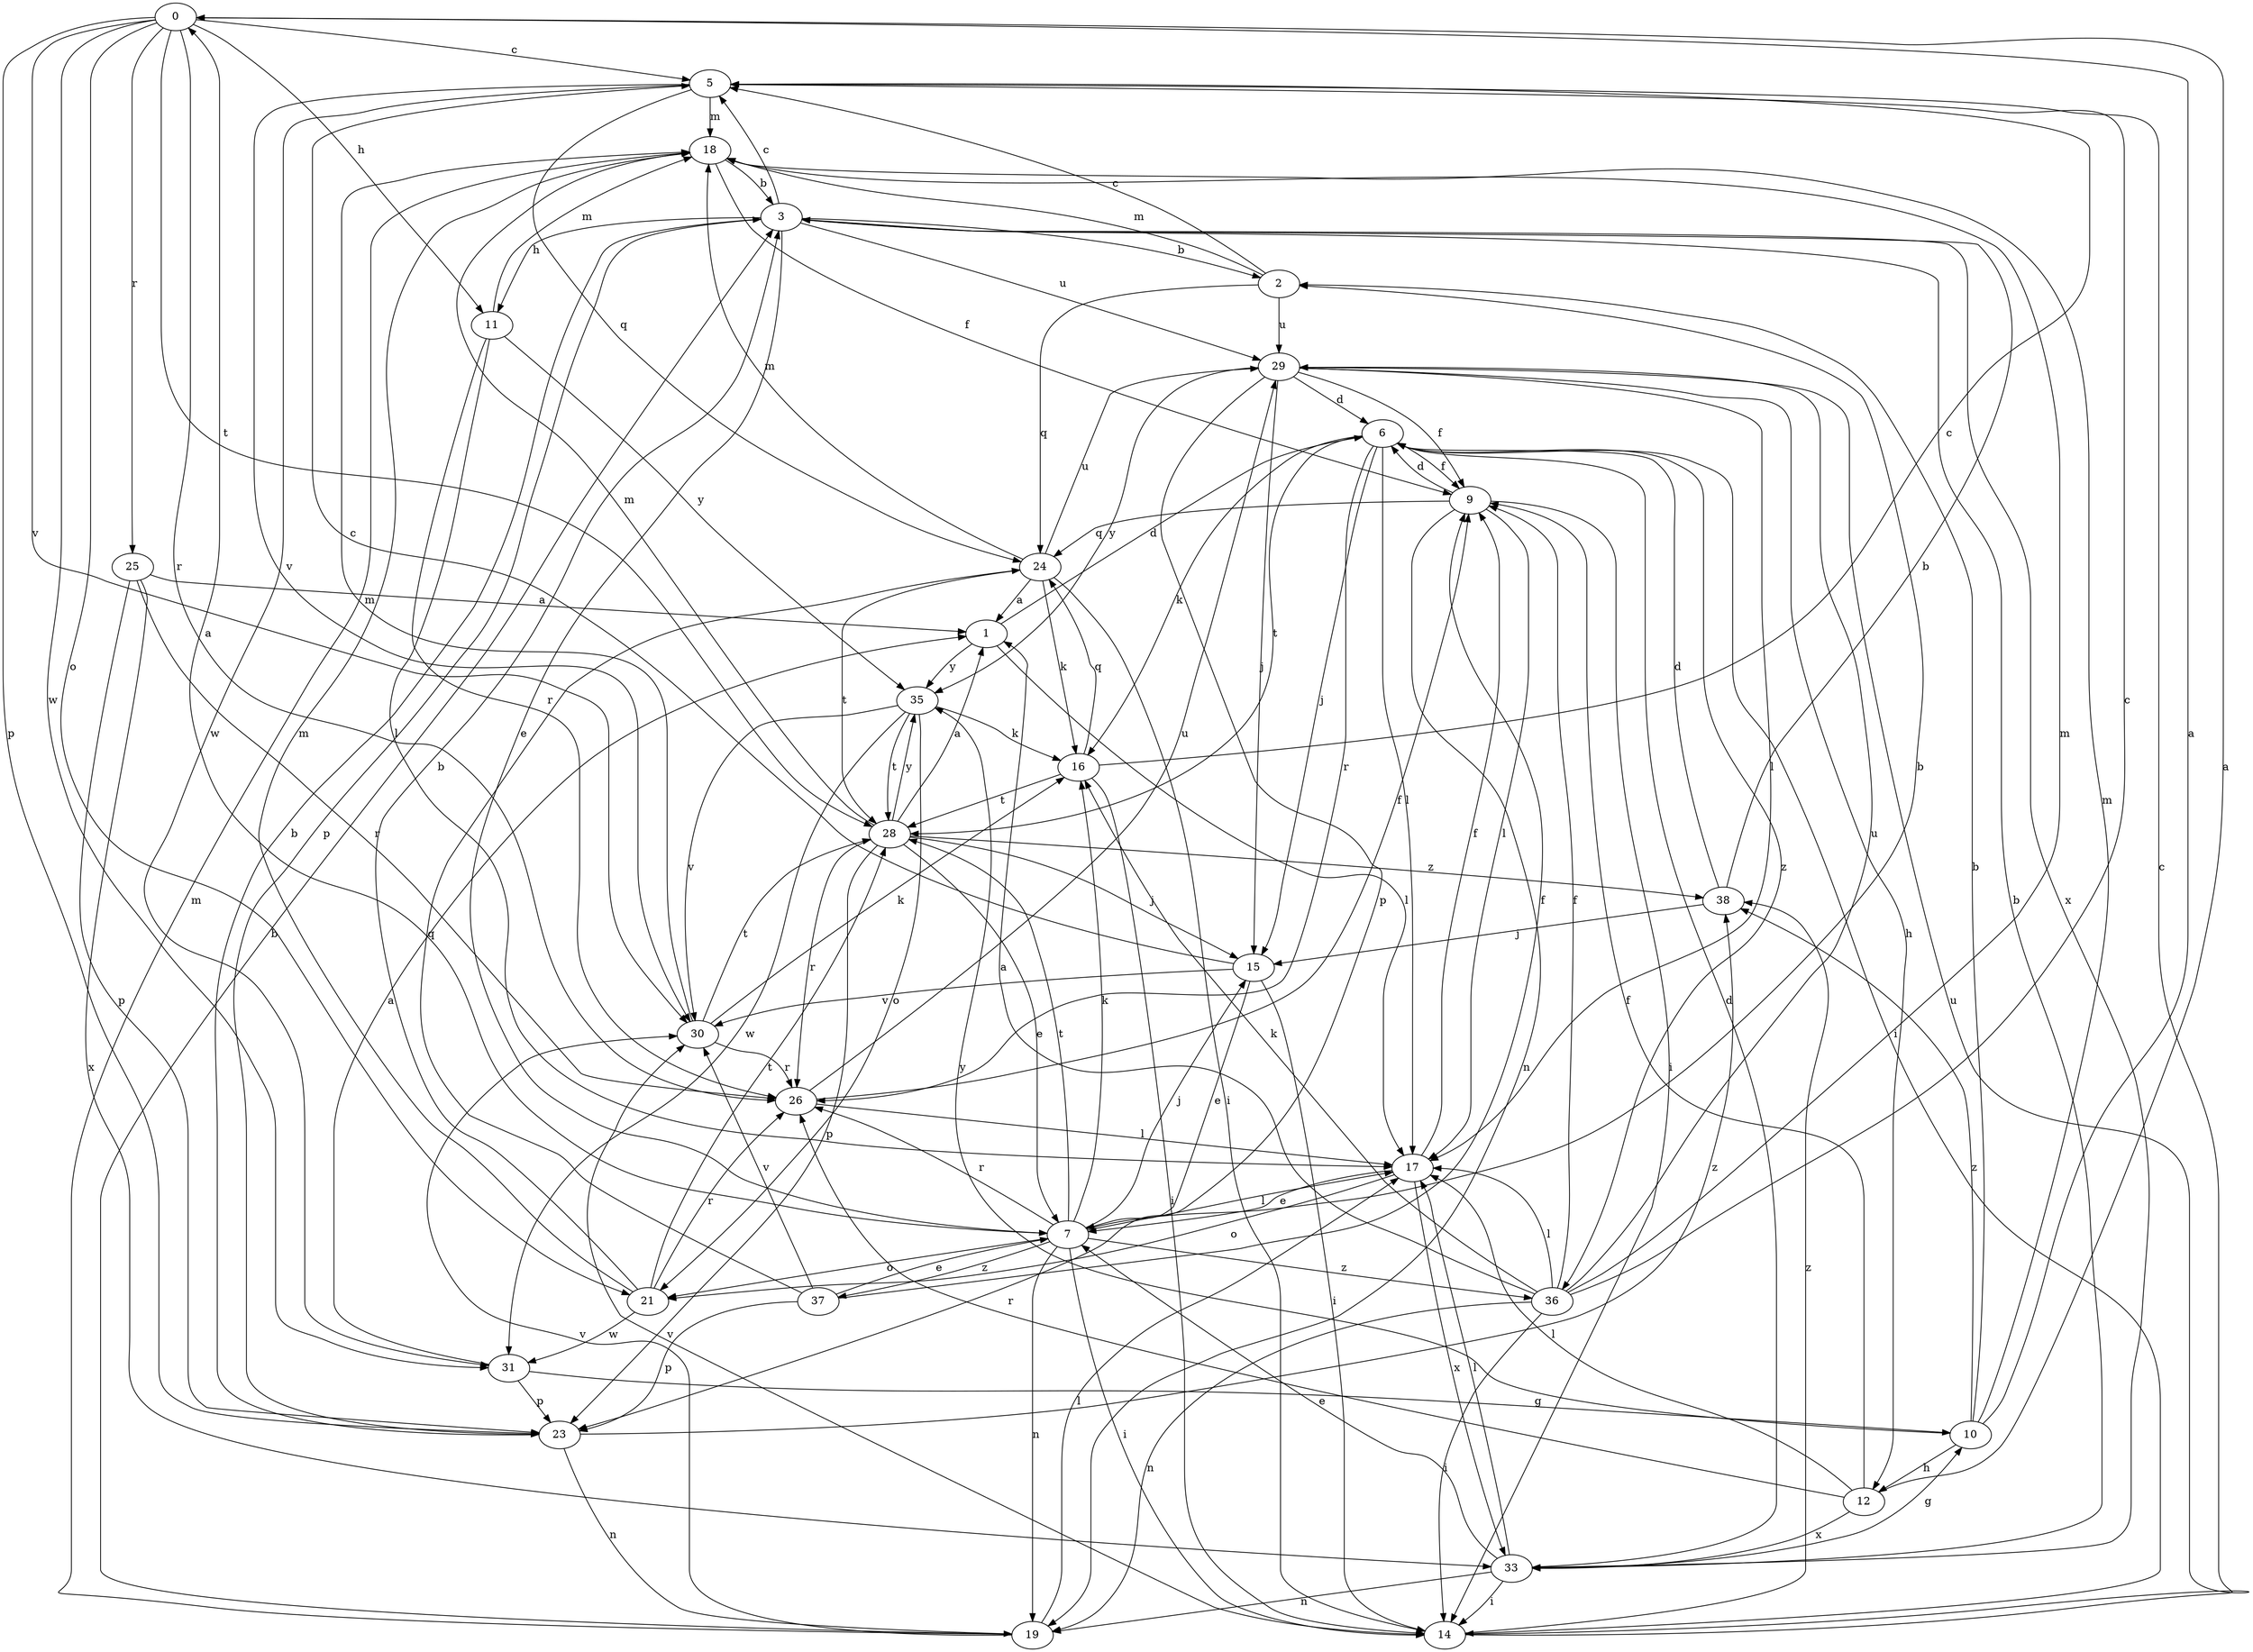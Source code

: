 strict digraph  {
0;
1;
2;
3;
5;
6;
7;
9;
10;
11;
12;
14;
15;
16;
17;
18;
19;
21;
23;
24;
25;
26;
28;
29;
30;
31;
33;
35;
36;
37;
38;
0 -> 5  [label=c];
0 -> 11  [label=h];
0 -> 21  [label=o];
0 -> 23  [label=p];
0 -> 25  [label=r];
0 -> 26  [label=r];
0 -> 28  [label=t];
0 -> 30  [label=v];
0 -> 31  [label=w];
1 -> 6  [label=d];
1 -> 17  [label=l];
1 -> 35  [label=y];
2 -> 5  [label=c];
2 -> 18  [label=m];
2 -> 24  [label=q];
2 -> 29  [label=u];
3 -> 2  [label=b];
3 -> 5  [label=c];
3 -> 7  [label=e];
3 -> 11  [label=h];
3 -> 23  [label=p];
3 -> 29  [label=u];
3 -> 33  [label=x];
5 -> 18  [label=m];
5 -> 24  [label=q];
5 -> 30  [label=v];
5 -> 31  [label=w];
6 -> 9  [label=f];
6 -> 14  [label=i];
6 -> 15  [label=j];
6 -> 16  [label=k];
6 -> 17  [label=l];
6 -> 26  [label=r];
6 -> 28  [label=t];
6 -> 36  [label=z];
7 -> 0  [label=a];
7 -> 2  [label=b];
7 -> 14  [label=i];
7 -> 15  [label=j];
7 -> 16  [label=k];
7 -> 17  [label=l];
7 -> 19  [label=n];
7 -> 21  [label=o];
7 -> 26  [label=r];
7 -> 28  [label=t];
7 -> 36  [label=z];
7 -> 37  [label=z];
9 -> 6  [label=d];
9 -> 14  [label=i];
9 -> 17  [label=l];
9 -> 19  [label=n];
9 -> 24  [label=q];
10 -> 0  [label=a];
10 -> 2  [label=b];
10 -> 12  [label=h];
10 -> 18  [label=m];
10 -> 35  [label=y];
10 -> 38  [label=z];
11 -> 17  [label=l];
11 -> 18  [label=m];
11 -> 26  [label=r];
11 -> 35  [label=y];
12 -> 0  [label=a];
12 -> 9  [label=f];
12 -> 17  [label=l];
12 -> 26  [label=r];
12 -> 33  [label=x];
14 -> 5  [label=c];
14 -> 29  [label=u];
14 -> 30  [label=v];
14 -> 38  [label=z];
15 -> 5  [label=c];
15 -> 7  [label=e];
15 -> 14  [label=i];
15 -> 30  [label=v];
16 -> 5  [label=c];
16 -> 14  [label=i];
16 -> 24  [label=q];
16 -> 28  [label=t];
17 -> 7  [label=e];
17 -> 9  [label=f];
17 -> 21  [label=o];
17 -> 33  [label=x];
18 -> 3  [label=b];
18 -> 9  [label=f];
19 -> 3  [label=b];
19 -> 17  [label=l];
19 -> 18  [label=m];
19 -> 30  [label=v];
21 -> 3  [label=b];
21 -> 18  [label=m];
21 -> 26  [label=r];
21 -> 28  [label=t];
21 -> 31  [label=w];
23 -> 3  [label=b];
23 -> 19  [label=n];
23 -> 38  [label=z];
24 -> 1  [label=a];
24 -> 14  [label=i];
24 -> 16  [label=k];
24 -> 18  [label=m];
24 -> 28  [label=t];
24 -> 29  [label=u];
25 -> 1  [label=a];
25 -> 23  [label=p];
25 -> 26  [label=r];
25 -> 33  [label=x];
26 -> 9  [label=f];
26 -> 17  [label=l];
26 -> 29  [label=u];
28 -> 1  [label=a];
28 -> 7  [label=e];
28 -> 15  [label=j];
28 -> 18  [label=m];
28 -> 23  [label=p];
28 -> 26  [label=r];
28 -> 35  [label=y];
28 -> 38  [label=z];
29 -> 6  [label=d];
29 -> 9  [label=f];
29 -> 12  [label=h];
29 -> 15  [label=j];
29 -> 17  [label=l];
29 -> 23  [label=p];
29 -> 35  [label=y];
30 -> 16  [label=k];
30 -> 18  [label=m];
30 -> 26  [label=r];
30 -> 28  [label=t];
31 -> 1  [label=a];
31 -> 10  [label=g];
31 -> 23  [label=p];
33 -> 3  [label=b];
33 -> 6  [label=d];
33 -> 7  [label=e];
33 -> 10  [label=g];
33 -> 14  [label=i];
33 -> 17  [label=l];
33 -> 19  [label=n];
35 -> 16  [label=k];
35 -> 21  [label=o];
35 -> 28  [label=t];
35 -> 30  [label=v];
35 -> 31  [label=w];
36 -> 1  [label=a];
36 -> 5  [label=c];
36 -> 9  [label=f];
36 -> 14  [label=i];
36 -> 16  [label=k];
36 -> 17  [label=l];
36 -> 18  [label=m];
36 -> 19  [label=n];
36 -> 29  [label=u];
37 -> 7  [label=e];
37 -> 9  [label=f];
37 -> 23  [label=p];
37 -> 24  [label=q];
37 -> 30  [label=v];
38 -> 3  [label=b];
38 -> 6  [label=d];
38 -> 15  [label=j];
}
